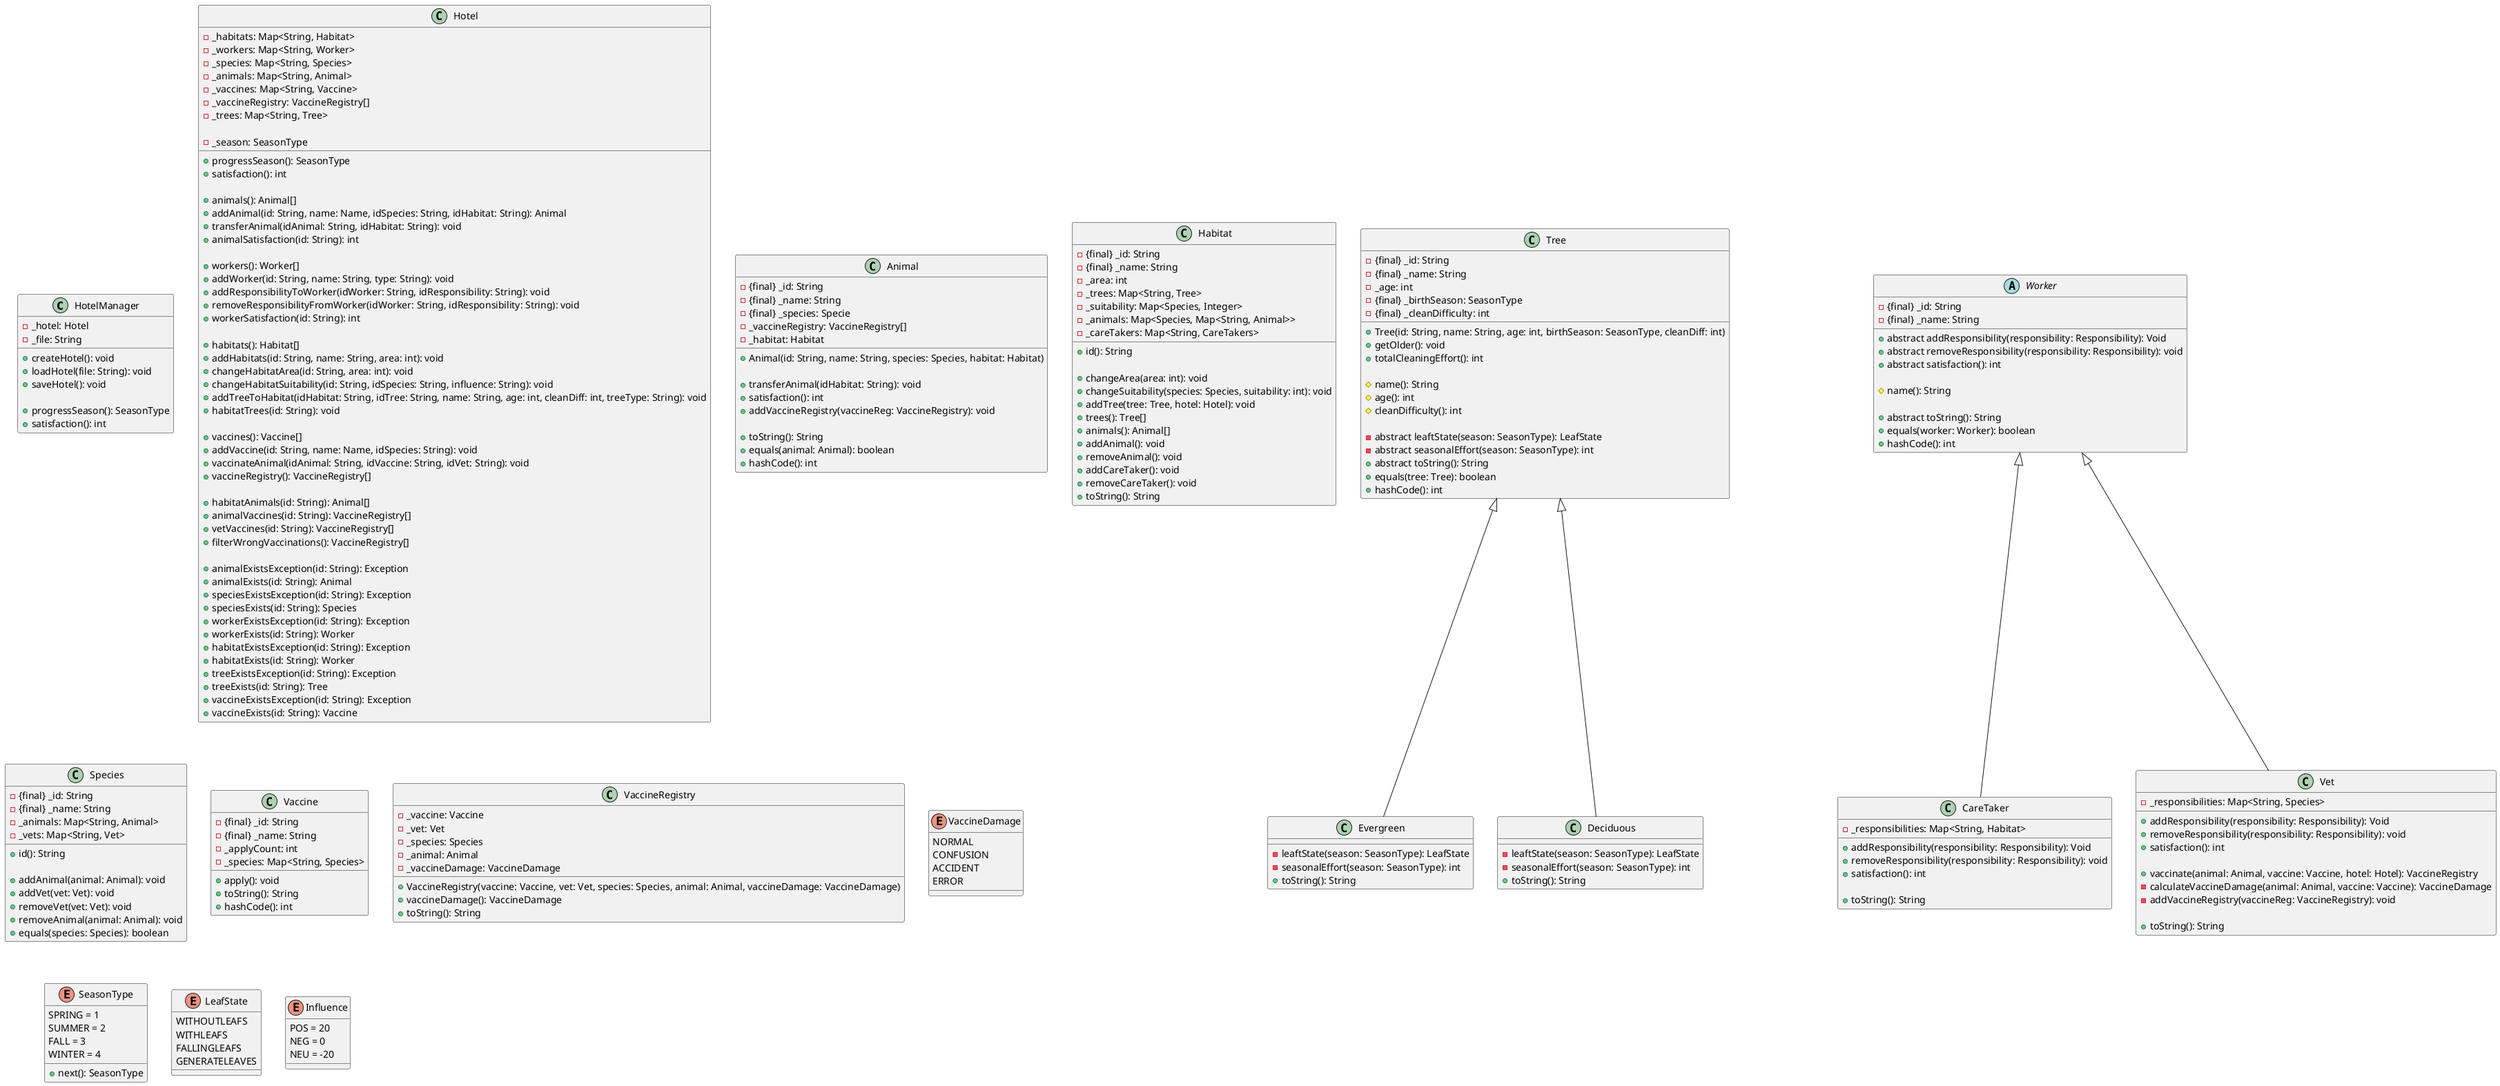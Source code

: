 @startuml VetHotel

class HotelManager{
    - _hotel: Hotel
    - _file: String

    ' Hotel management
    + createHotel(): void
    + loadHotel(file: String): void
    + saveHotel(): void

    ' Main Menu
    + progressSeason(): SeasonType
    + satisfaction(): int
}

class Hotel{
    - _habitats: Map<String, Habitat>
    - _workers: Map<String, Worker>
    - _species: Map<String, Species>
    - _animals: Map<String, Animal>
    - _vaccines: Map<String, Vaccine>
    - _vaccineRegistry: VaccineRegistry[]
    - _trees: Map<String, Tree>

    ' Check how to notify tree listeners.
    - _season: SeasonType

    ' Main Menu called from HotelManager._hotel.command()
    + progressSeason(): SeasonType
    + satisfaction(): int

    ' Secondary Menus 4.2
    + animals(): Animal[]
    + addAnimal(id: String, name: Name, idSpecies: String, idHabitat: String): Animal
    + transferAnimal(idAnimal: String, idHabitat: String): void
    + animalSatisfaction(id: String): int

    ' Secondary Menus 4.3
    + workers(): Worker[]
    + addWorker(id: String, name: String, type: String): void
    + addResponsibilityToWorker(idWorker: String, idResponsibility: String): void
    + removeResponsibilityFromWorker(idWorker: String, idResponsibility: String): void
    + workerSatisfaction(id: String): int

    ' Secondary Menus 4.4
    + habitats(): Habitat[]
    + addHabitats(id: String, name: String, area: int): void
    + changeHabitatArea(id: String, area: int): void
    + changeHabitatSuitability(id: String, idSpecies: String, influence: String): void
    + addTreeToHabitat(idHabitat: String, idTree: String, name: String, age: int, cleanDiff: int, treeType: String): void
    + habitatTrees(id: String): void
    
    ' Secondary Menus 4.5
    + vaccines(): Vaccine[]
    + addVaccine(id: String, name: Name, idSpecies: String): void
    + vaccinateAnimal(idAnimal: String, idVaccine: String, idVet: String): void
    + vaccineRegistry(): VaccineRegistry[]

    ' Secondary Menus 4.6
    + habitatAnimals(id: String): Animal[]
    + animalVaccines(id: String): VaccineRegistry[]
    + vetVaccines(id: String): VaccineRegistry[]
    + filterWrongVaccinations(): VaccineRegistry[]  

    ' Searches
    + animalExistsException(id: String): Exception
    + animalExists(id: String): Animal
    + speciesExistsException(id: String): Exception
    + speciesExists(id: String): Species
    + workerExistsException(id: String): Exception
    + workerExists(id: String): Worker
    + habitatExistsException(id: String): Exception
    + habitatExists(id: String): Worker
    + treeExistsException(id: String): Exception
    + treeExists(id: String): Tree
    + vaccineExistsException(id: String): Exception
    + vaccineExists(id: String): Vaccine
}

class Animal{
    - {final} _id: String
    - {final} _name: String
    - {final} _species: Specie
    - _vaccineRegistry: VaccineRegistry[]
    - _habitat: Habitat

    + Animal(id: String, name: String, species: Species, habitat: Habitat)

    + transferAnimal(idHabitat: String): void
    + satisfaction(): int
    + addVaccineRegistry(vaccineReg: VaccineRegistry): void

    + toString(): String
    + equals(animal: Animal): boolean
    + hashCode(): int
}

Class Tree{
    - {final} _id: String
    - {final} _name: String
    - _age: int
    - {final} _birthSeason: SeasonType
    - {final} _cleanDifficulty: int
    
    + Tree(id: String, name: String, age: int, birthSeason: SeasonType, cleanDiff: int)
    + getOlder(): void
    + totalCleaningEffort(): int

    # name(): String
    # age(): int
    # cleanDifficulty(): int

    - abstract leaftState(season: SeasonType): LeafState
    - abstract seasonalEffort(season: SeasonType): int 
    + abstract toString(): String
    + equals(tree: Tree): boolean
    + hashCode(): int
}

Class Evergreen extends Tree{
    - leaftState(season: SeasonType): LeafState
    - seasonalEffort(season: SeasonType): int
    + toString(): String
}

Class Deciduous extends Tree{
    - leaftState(season: SeasonType): LeafState
    - seasonalEffort(season: SeasonType): int
    + toString(): String
}

abstract class Worker{
    - {final} _id: String
    - {final} _name: String

    + abstract addResponsibility(responsibility: Responsibility): Void
    + abstract removeResponsibility(responsibility: Responsibility): void
    + abstract satisfaction(): int

    # name(): String

    + abstract toString(): String
    + equals(worker: Worker): boolean
    + hashCode(): int
}

class CareTaker extends Worker{
    - _responsibilities: Map<String, Habitat>

    + addResponsibility(responsibility: Responsibility): Void
    + removeResponsibility(responsibility: Responsibility): void
    + satisfaction(): int

    + toString(): String
}

class Vet extends Worker{
    - _responsibilities: Map<String, Species>

    + addResponsibility(responsibility: Responsibility): Void
    + removeResponsibility(responsibility: Responsibility): void
    + satisfaction(): int

    + vaccinate(animal: Animal, vaccine: Vaccine, hotel: Hotel): VaccineRegistry
    - calculateVaccineDamage(animal: Animal, vaccine: Vaccine): VaccineDamage
    - addVaccineRegistry(vaccineReg: VaccineRegistry): void

    + toString(): String
}

class Habitat{
    - {final} _id: String
    - {final} _name: String
    - _area: int
    - _trees: Map<String, Tree>
    - _suitability: Map<Species, Integer>
    - _animals: Map<Species, Map<String, Animal>>
    - _careTakers: Map<String, CareTakers>

    + id(): String

    + changeArea(area: int): void
    + changeSuitability(species: Species, suitability: int): void
    + addTree(tree: Tree, hotel: Hotel): void
    + trees(): Tree[]
    + animals(): Animal[]
    + addAnimal(): void
    + removeAnimal(): void
    + addCareTaker(): void
    + removeCareTaker(): void
    + toString(): String

}

class Species{
    - {final} _id: String
    - {final} _name: String
    - _animals: Map<String, Animal>
    - _vets: Map<String, Vet>

    + id(): String

    + addAnimal(animal: Animal): void
    + addVet(vet: Vet): void
    + removeVet(vet: Vet): void
    + removeAnimal(animal: Animal): void
    + equals(species: Species): boolean
}

Class Vaccine {
    - {final} _id: String
    - {final} _name: String
    - _applyCount: int
    - _species: Map<String, Species>
    + apply(): void
    + toString(): String
    + hashCode(): int
}

Class VaccineRegistry{
    - _vaccine: Vaccine
    - _vet: Vet
    - _species: Species
    - _animal: Animal
    - _vaccineDamage: VaccineDamage

    + VaccineRegistry(vaccine: Vaccine, vet: Vet, species: Species, animal: Animal, vaccineDamage: VaccineDamage)
    + vaccineDamage(): VaccineDamage
    + toString(): String
}

' Enums
enum VaccineDamage {
    NORMAL
    CONFUSION
    ACCIDENT
    ERROR
}

enum SeasonType {
    SPRING = 1
    SUMMER = 2
    FALL = 3
    WINTER = 4

    +next(): SeasonType
}

enum LeafState {
    WITHOUTLEAFS
    WITHLEAFS
    FALLINGLEAFS
    GENERATELEAVES
}

enum Influence{
    POS = 20
    NEG = 0
    NEU = -20
}

' Relationships


@enduml